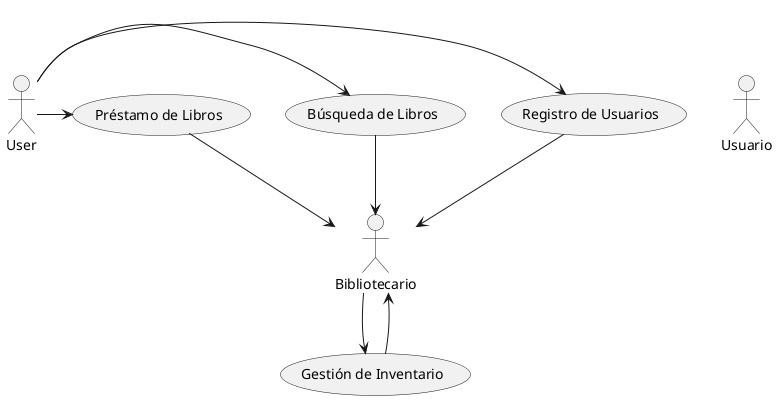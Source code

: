 @startuml
actor Usuario
actor Bibliotecario

User -> (Registro de Usuarios)
User -> (Búsqueda de Libros)
User -> (Préstamo de Libros)
Bibliotecario -> (Gestión de Inventario)

(Registro de Usuarios) --> (Bibliotecario)
(Búsqueda de Libros) --> (Bibliotecario)
(Préstamo de Libros) --> (Bibliotecario)
(Gestión de Inventario) --> (Bibliotecario)

@enduml